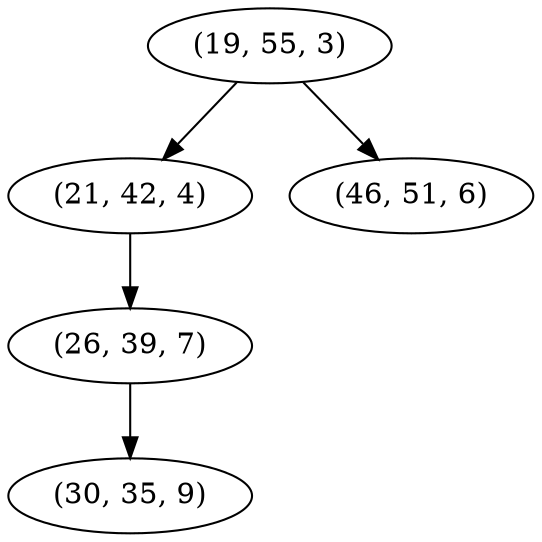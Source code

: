 digraph tree {
    "(19, 55, 3)";
    "(21, 42, 4)";
    "(26, 39, 7)";
    "(30, 35, 9)";
    "(46, 51, 6)";
    "(19, 55, 3)" -> "(21, 42, 4)";
    "(19, 55, 3)" -> "(46, 51, 6)";
    "(21, 42, 4)" -> "(26, 39, 7)";
    "(26, 39, 7)" -> "(30, 35, 9)";
}
